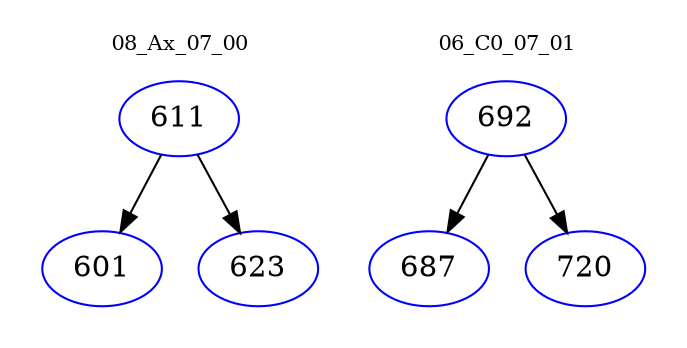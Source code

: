 digraph{
subgraph cluster_0 {
color = white
label = "08_Ax_07_00";
fontsize=10;
T0_611 [label="611", color="blue"]
T0_611 -> T0_601 [color="black"]
T0_601 [label="601", color="blue"]
T0_611 -> T0_623 [color="black"]
T0_623 [label="623", color="blue"]
}
subgraph cluster_1 {
color = white
label = "06_C0_07_01";
fontsize=10;
T1_692 [label="692", color="blue"]
T1_692 -> T1_687 [color="black"]
T1_687 [label="687", color="blue"]
T1_692 -> T1_720 [color="black"]
T1_720 [label="720", color="blue"]
}
}
